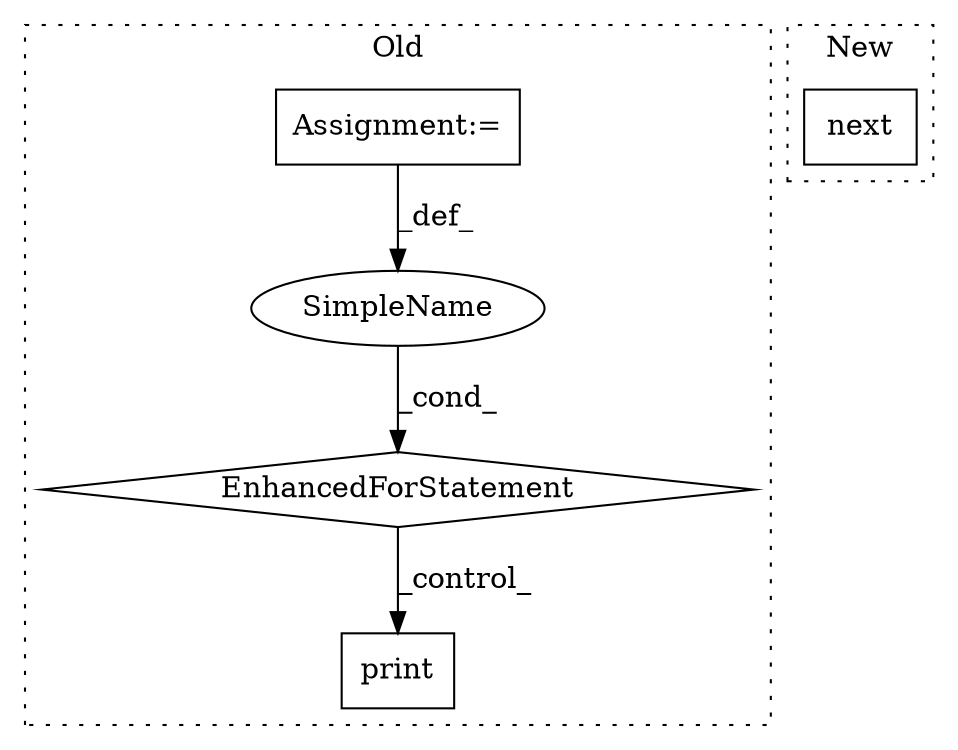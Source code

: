 digraph G {
subgraph cluster0 {
1 [label="print" a="32" s="2882,2899" l="6,1" shape="box"];
3 [label="EnhancedForStatement" a="70" s="2687,2760" l="57,2" shape="diamond"];
4 [label="SimpleName" a="42" s="2748" l="1" shape="ellipse"];
5 [label="Assignment:=" a="7" s="2687,2760" l="57,2" shape="box"];
label = "Old";
style="dotted";
}
subgraph cluster1 {
2 [label="next" a="32" s="2270,2309" l="5,1" shape="box"];
label = "New";
style="dotted";
}
3 -> 1 [label="_control_"];
4 -> 3 [label="_cond_"];
5 -> 4 [label="_def_"];
}